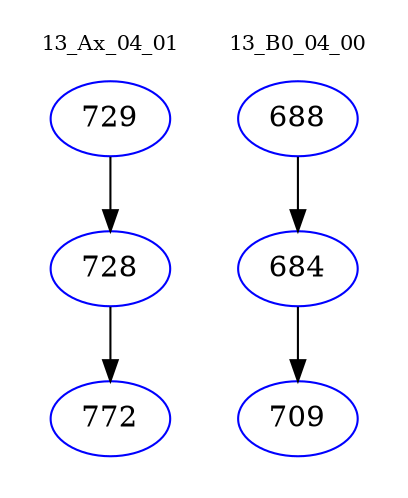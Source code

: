 digraph{
subgraph cluster_0 {
color = white
label = "13_Ax_04_01";
fontsize=10;
T0_729 [label="729", color="blue"]
T0_729 -> T0_728 [color="black"]
T0_728 [label="728", color="blue"]
T0_728 -> T0_772 [color="black"]
T0_772 [label="772", color="blue"]
}
subgraph cluster_1 {
color = white
label = "13_B0_04_00";
fontsize=10;
T1_688 [label="688", color="blue"]
T1_688 -> T1_684 [color="black"]
T1_684 [label="684", color="blue"]
T1_684 -> T1_709 [color="black"]
T1_709 [label="709", color="blue"]
}
}
